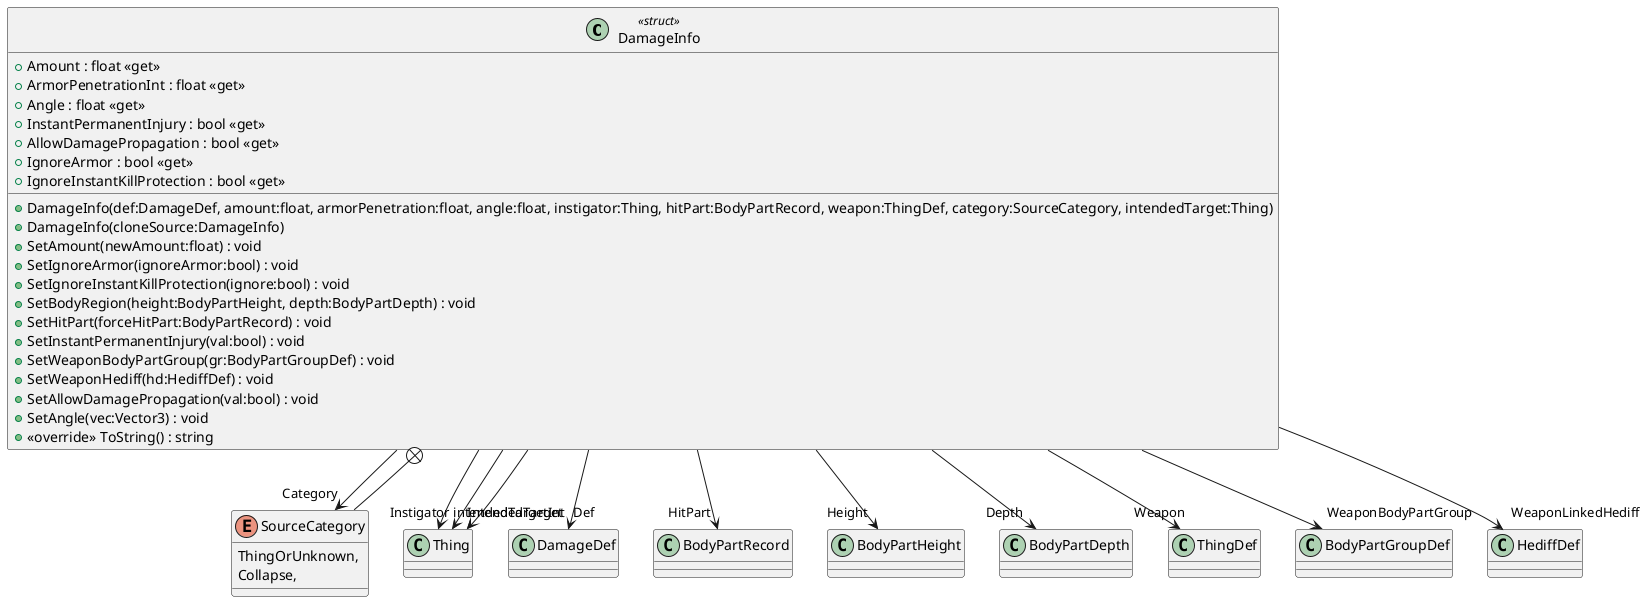 @startuml
class DamageInfo <<struct>> {
    + Amount : float <<get>>
    + ArmorPenetrationInt : float <<get>>
    + Angle : float <<get>>
    + InstantPermanentInjury : bool <<get>>
    + AllowDamagePropagation : bool <<get>>
    + IgnoreArmor : bool <<get>>
    + IgnoreInstantKillProtection : bool <<get>>
    + DamageInfo(def:DamageDef, amount:float, armorPenetration:float, angle:float, instigator:Thing, hitPart:BodyPartRecord, weapon:ThingDef, category:SourceCategory, intendedTarget:Thing)
    + DamageInfo(cloneSource:DamageInfo)
    + SetAmount(newAmount:float) : void
    + SetIgnoreArmor(ignoreArmor:bool) : void
    + SetIgnoreInstantKillProtection(ignore:bool) : void
    + SetBodyRegion(height:BodyPartHeight, depth:BodyPartDepth) : void
    + SetHitPart(forceHitPart:BodyPartRecord) : void
    + SetInstantPermanentInjury(val:bool) : void
    + SetWeaponBodyPartGroup(gr:BodyPartGroupDef) : void
    + SetWeaponHediff(hd:HediffDef) : void
    + SetAllowDamagePropagation(val:bool) : void
    + SetAngle(vec:Vector3) : void
    + <<override>> ToString() : string
}
enum SourceCategory {
    ThingOrUnknown,
    Collapse,
}
DamageInfo --> "intendedTargetInt" Thing
DamageInfo --> "Def" DamageDef
DamageInfo --> "Instigator" Thing
DamageInfo --> "Category" SourceCategory
DamageInfo --> "IntendedTarget" Thing
DamageInfo --> "HitPart" BodyPartRecord
DamageInfo --> "Height" BodyPartHeight
DamageInfo --> "Depth" BodyPartDepth
DamageInfo --> "Weapon" ThingDef
DamageInfo --> "WeaponBodyPartGroup" BodyPartGroupDef
DamageInfo --> "WeaponLinkedHediff" HediffDef
DamageInfo +-- SourceCategory
@enduml

